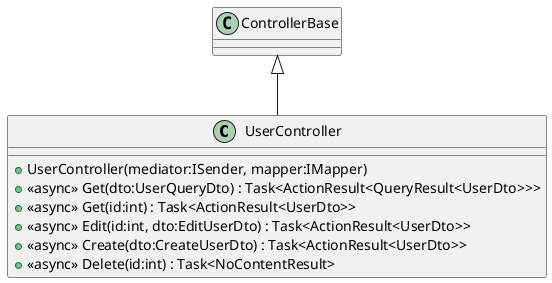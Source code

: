 @startuml
class UserController {
    + UserController(mediator:ISender, mapper:IMapper)
    + <<async>> Get(dto:UserQueryDto) : Task<ActionResult<QueryResult<UserDto>>>
    + <<async>> Get(id:int) : Task<ActionResult<UserDto>>
    + <<async>> Edit(id:int, dto:EditUserDto) : Task<ActionResult<UserDto>>
    + <<async>> Create(dto:CreateUserDto) : Task<ActionResult<UserDto>>
    + <<async>> Delete(id:int) : Task<NoContentResult>
}
ControllerBase <|-- UserController
@enduml
